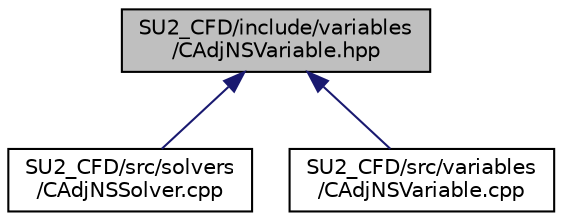 digraph "SU2_CFD/include/variables/CAdjNSVariable.hpp"
{
 // LATEX_PDF_SIZE
  edge [fontname="Helvetica",fontsize="10",labelfontname="Helvetica",labelfontsize="10"];
  node [fontname="Helvetica",fontsize="10",shape=record];
  Node1 [label="SU2_CFD/include/variables\l/CAdjNSVariable.hpp",height=0.2,width=0.4,color="black", fillcolor="grey75", style="filled", fontcolor="black",tooltip="Main class for defining the variables of the adjoint Navier-Stokes solver."];
  Node1 -> Node2 [dir="back",color="midnightblue",fontsize="10",style="solid",fontname="Helvetica"];
  Node2 [label="SU2_CFD/src/solvers\l/CAdjNSSolver.cpp",height=0.2,width=0.4,color="black", fillcolor="white", style="filled",URL="$CAdjNSSolver_8cpp.html",tooltip="Main subroutines for solving Navier-Stokes adjoint problems."];
  Node1 -> Node3 [dir="back",color="midnightblue",fontsize="10",style="solid",fontname="Helvetica"];
  Node3 [label="SU2_CFD/src/variables\l/CAdjNSVariable.cpp",height=0.2,width=0.4,color="black", fillcolor="white", style="filled",URL="$CAdjNSVariable_8cpp.html",tooltip="Definition of the solution fields."];
}
